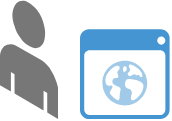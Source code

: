 <mxfile version="13.6.6" type="github">
  <diagram id="Zcp0PBtds6EHcyWxEOg-" name="Page-1">
    <mxGraphModel dx="782" dy="469" grid="1" gridSize="10" guides="1" tooltips="1" connect="1" arrows="1" fold="1" page="1" pageScale="1" pageWidth="850" pageHeight="1100" math="0" shadow="0">
      <root>
        <mxCell id="0" />
        <mxCell id="1" parent="0" />
        <mxCell id="SDAmGLTB2FB_AqTUOEcF-2" value="" style="shadow=0;dashed=0;html=1;strokeColor=none;fillColor=#4495D1;labelPosition=center;verticalLabelPosition=bottom;verticalAlign=top;align=center;outlineConnect=0;shape=mxgraph.veeam.2d.web_ui;" vertex="1" parent="1">
          <mxGeometry x="80" y="184.66" width="44.8" height="44.8" as="geometry" />
        </mxCell>
        <mxCell id="SDAmGLTB2FB_AqTUOEcF-3" value="" style="verticalLabelPosition=bottom;html=1;verticalAlign=top;strokeWidth=1;align=center;outlineConnect=0;dashed=0;outlineConnect=0;shape=mxgraph.aws3d.end_user;strokeColor=none;fillColor=#777777;aspect=fixed;" vertex="1" parent="1">
          <mxGeometry x="40" y="170" width="29" height="59.46" as="geometry" />
        </mxCell>
      </root>
    </mxGraphModel>
  </diagram>
</mxfile>
